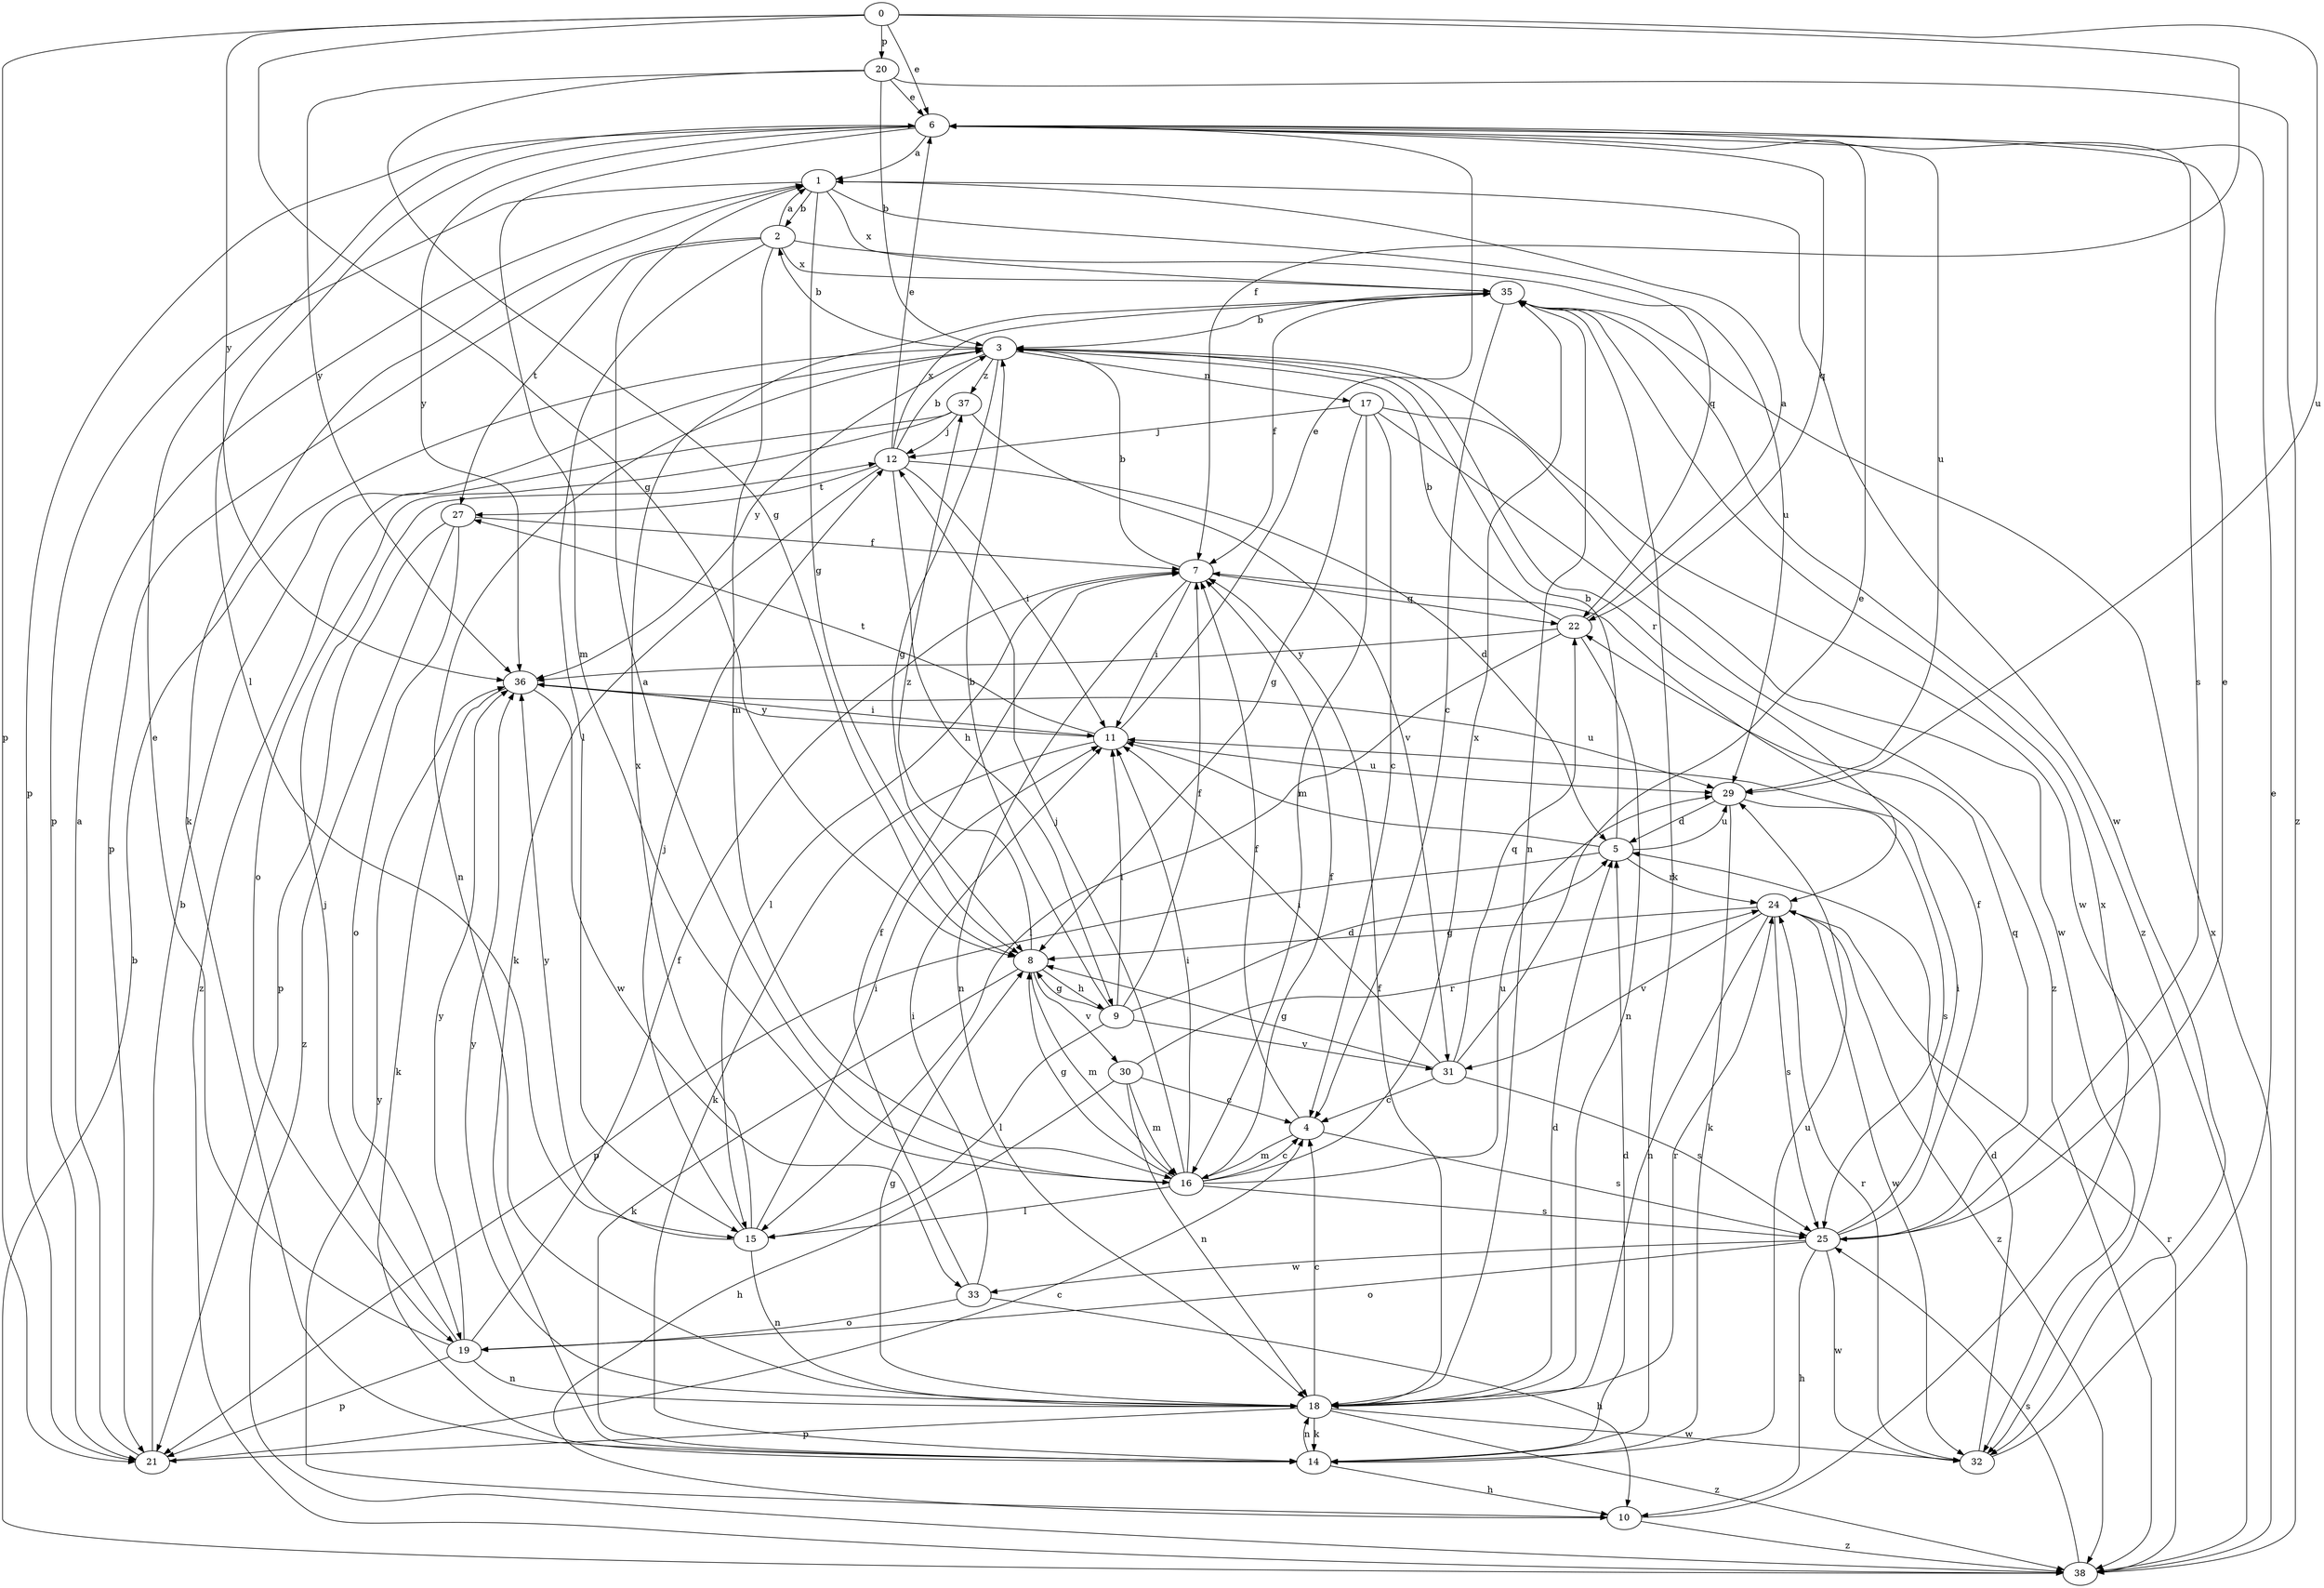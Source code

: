 strict digraph  {
0;
1;
2;
3;
4;
5;
6;
7;
8;
9;
10;
11;
12;
14;
15;
16;
17;
18;
19;
20;
21;
22;
24;
25;
27;
29;
30;
31;
32;
33;
35;
36;
37;
38;
0 -> 6  [label=e];
0 -> 7  [label=f];
0 -> 8  [label=g];
0 -> 20  [label=p];
0 -> 21  [label=p];
0 -> 29  [label=u];
0 -> 36  [label=y];
1 -> 2  [label=b];
1 -> 8  [label=g];
1 -> 14  [label=k];
1 -> 21  [label=p];
1 -> 22  [label=q];
1 -> 32  [label=w];
1 -> 35  [label=x];
2 -> 1  [label=a];
2 -> 15  [label=l];
2 -> 16  [label=m];
2 -> 21  [label=p];
2 -> 27  [label=t];
2 -> 29  [label=u];
2 -> 35  [label=x];
3 -> 2  [label=b];
3 -> 8  [label=g];
3 -> 17  [label=n];
3 -> 18  [label=n];
3 -> 24  [label=r];
3 -> 32  [label=w];
3 -> 36  [label=y];
3 -> 37  [label=z];
4 -> 7  [label=f];
4 -> 16  [label=m];
4 -> 25  [label=s];
5 -> 3  [label=b];
5 -> 11  [label=i];
5 -> 21  [label=p];
5 -> 24  [label=r];
5 -> 29  [label=u];
6 -> 1  [label=a];
6 -> 15  [label=l];
6 -> 16  [label=m];
6 -> 21  [label=p];
6 -> 22  [label=q];
6 -> 25  [label=s];
6 -> 29  [label=u];
6 -> 36  [label=y];
7 -> 3  [label=b];
7 -> 11  [label=i];
7 -> 15  [label=l];
7 -> 18  [label=n];
7 -> 22  [label=q];
8 -> 9  [label=h];
8 -> 14  [label=k];
8 -> 16  [label=m];
8 -> 30  [label=v];
8 -> 37  [label=z];
9 -> 3  [label=b];
9 -> 5  [label=d];
9 -> 7  [label=f];
9 -> 8  [label=g];
9 -> 11  [label=i];
9 -> 15  [label=l];
9 -> 31  [label=v];
10 -> 35  [label=x];
10 -> 36  [label=y];
10 -> 38  [label=z];
11 -> 6  [label=e];
11 -> 14  [label=k];
11 -> 27  [label=t];
11 -> 29  [label=u];
11 -> 36  [label=y];
12 -> 3  [label=b];
12 -> 5  [label=d];
12 -> 6  [label=e];
12 -> 9  [label=h];
12 -> 11  [label=i];
12 -> 14  [label=k];
12 -> 27  [label=t];
12 -> 35  [label=x];
14 -> 5  [label=d];
14 -> 10  [label=h];
14 -> 18  [label=n];
14 -> 29  [label=u];
15 -> 11  [label=i];
15 -> 12  [label=j];
15 -> 18  [label=n];
15 -> 35  [label=x];
15 -> 36  [label=y];
16 -> 1  [label=a];
16 -> 4  [label=c];
16 -> 7  [label=f];
16 -> 8  [label=g];
16 -> 11  [label=i];
16 -> 12  [label=j];
16 -> 15  [label=l];
16 -> 25  [label=s];
16 -> 29  [label=u];
16 -> 35  [label=x];
17 -> 4  [label=c];
17 -> 8  [label=g];
17 -> 12  [label=j];
17 -> 16  [label=m];
17 -> 32  [label=w];
17 -> 38  [label=z];
18 -> 4  [label=c];
18 -> 5  [label=d];
18 -> 7  [label=f];
18 -> 8  [label=g];
18 -> 14  [label=k];
18 -> 21  [label=p];
18 -> 24  [label=r];
18 -> 32  [label=w];
18 -> 36  [label=y];
18 -> 38  [label=z];
19 -> 6  [label=e];
19 -> 7  [label=f];
19 -> 12  [label=j];
19 -> 18  [label=n];
19 -> 21  [label=p];
19 -> 36  [label=y];
20 -> 3  [label=b];
20 -> 6  [label=e];
20 -> 8  [label=g];
20 -> 36  [label=y];
20 -> 38  [label=z];
21 -> 1  [label=a];
21 -> 3  [label=b];
21 -> 4  [label=c];
22 -> 1  [label=a];
22 -> 3  [label=b];
22 -> 15  [label=l];
22 -> 18  [label=n];
22 -> 36  [label=y];
24 -> 8  [label=g];
24 -> 18  [label=n];
24 -> 25  [label=s];
24 -> 31  [label=v];
24 -> 32  [label=w];
24 -> 38  [label=z];
25 -> 6  [label=e];
25 -> 7  [label=f];
25 -> 10  [label=h];
25 -> 11  [label=i];
25 -> 19  [label=o];
25 -> 22  [label=q];
25 -> 32  [label=w];
25 -> 33  [label=w];
27 -> 7  [label=f];
27 -> 19  [label=o];
27 -> 21  [label=p];
27 -> 38  [label=z];
29 -> 5  [label=d];
29 -> 14  [label=k];
29 -> 25  [label=s];
30 -> 4  [label=c];
30 -> 10  [label=h];
30 -> 16  [label=m];
30 -> 18  [label=n];
30 -> 24  [label=r];
31 -> 4  [label=c];
31 -> 6  [label=e];
31 -> 8  [label=g];
31 -> 11  [label=i];
31 -> 22  [label=q];
31 -> 25  [label=s];
32 -> 5  [label=d];
32 -> 6  [label=e];
32 -> 24  [label=r];
33 -> 7  [label=f];
33 -> 10  [label=h];
33 -> 11  [label=i];
33 -> 19  [label=o];
35 -> 3  [label=b];
35 -> 4  [label=c];
35 -> 7  [label=f];
35 -> 14  [label=k];
35 -> 18  [label=n];
35 -> 38  [label=z];
36 -> 11  [label=i];
36 -> 14  [label=k];
36 -> 29  [label=u];
36 -> 33  [label=w];
37 -> 12  [label=j];
37 -> 19  [label=o];
37 -> 31  [label=v];
37 -> 38  [label=z];
38 -> 3  [label=b];
38 -> 24  [label=r];
38 -> 25  [label=s];
38 -> 35  [label=x];
}
